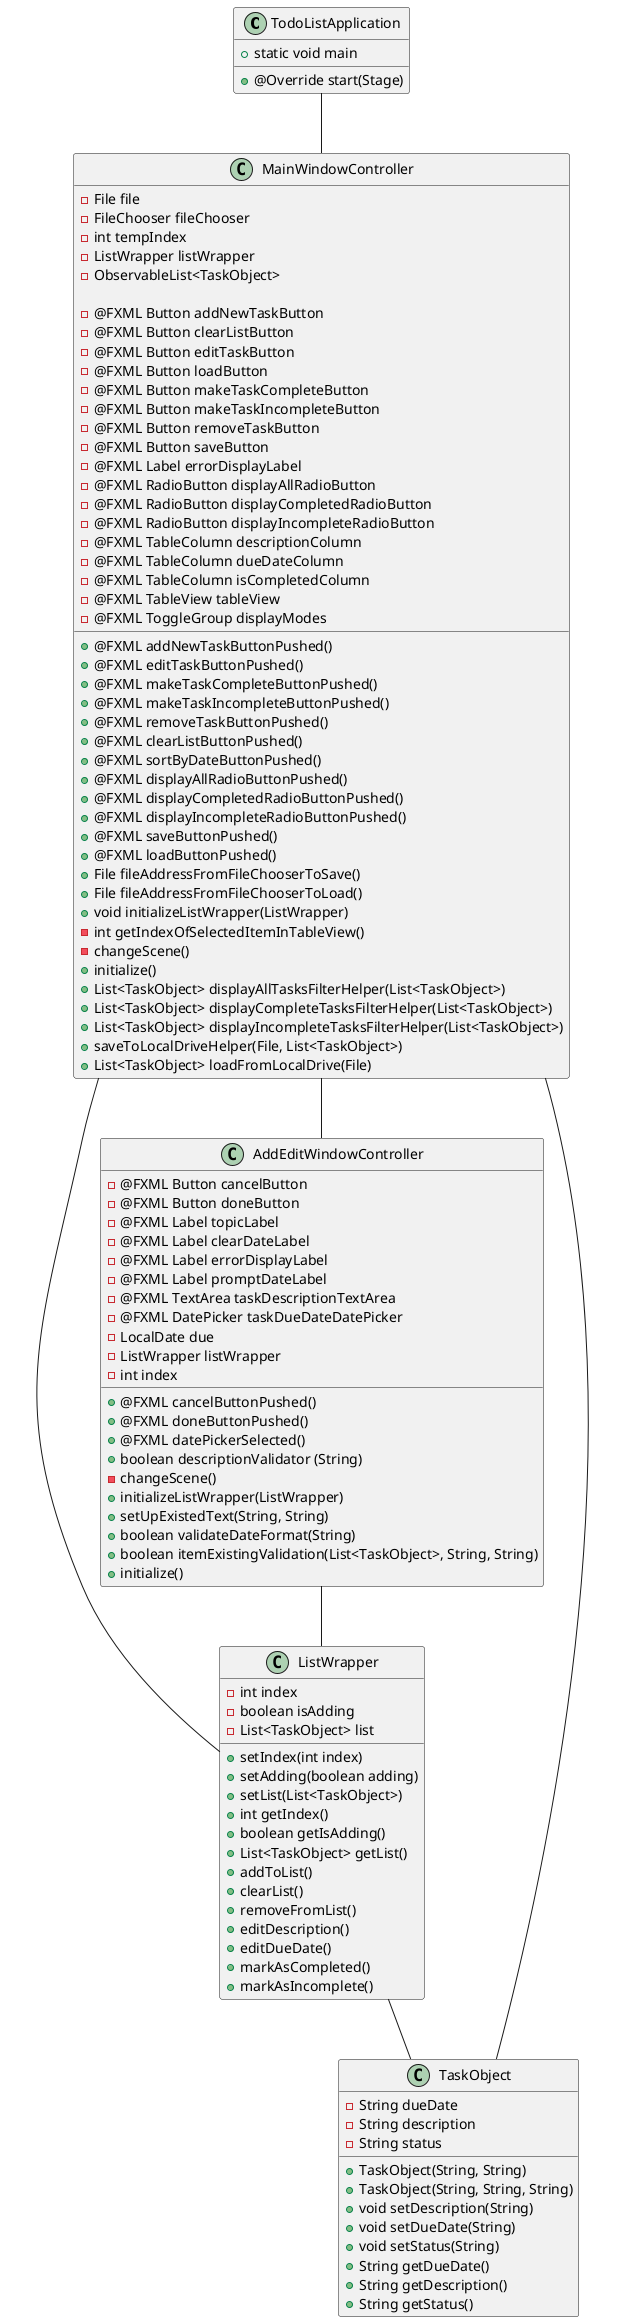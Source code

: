 @startuml
class TodoListApplication {
    + @Override start(Stage)
    + static void main
}

class ListWrapper {
    - int index
    - boolean isAdding
    - List<TaskObject> list
    + setIndex(int index)
    + setAdding(boolean adding)
    + setList(List<TaskObject>)
    + int getIndex()
    + boolean getIsAdding()
    + List<TaskObject> getList()
    + addToList()
    + clearList()
    + removeFromList()
    + editDescription()
    + editDueDate()
    + markAsCompleted()
    + markAsIncomplete()
}

class TaskObject {
    - String dueDate
    - String description
    - String status
    + TaskObject(String, String)
    + TaskObject(String, String, String)
    + void setDescription(String)
    + void setDueDate(String)
    + void setStatus(String)
    + String getDueDate()
    + String getDescription()
    + String getStatus()
}

class MainWindowController {
    - File file
    - FileChooser fileChooser
    - int tempIndex
    - ListWrapper listWrapper
    - ObservableList<TaskObject>

    - @FXML Button addNewTaskButton
    - @FXML Button clearListButton
    - @FXML Button editTaskButton
    - @FXML Button loadButton
    - @FXML Button makeTaskCompleteButton
    - @FXML Button makeTaskIncompleteButton
    - @FXML Button removeTaskButton
    - @FXML Button saveButton
    - @FXML Label errorDisplayLabel
    - @FXML RadioButton displayAllRadioButton
    - @FXML RadioButton displayCompletedRadioButton
    - @FXML RadioButton displayIncompleteRadioButton
    - @FXML TableColumn descriptionColumn
    - @FXML TableColumn dueDateColumn
    - @FXML TableColumn isCompletedColumn
    - @FXML TableView tableView
    - @FXML ToggleGroup displayModes

    + @FXML addNewTaskButtonPushed()
    + @FXML editTaskButtonPushed()
    + @FXML makeTaskCompleteButtonPushed()
    + @FXML makeTaskIncompleteButtonPushed()
    + @FXML removeTaskButtonPushed()
    + @FXML clearListButtonPushed()
    + @FXML sortByDateButtonPushed()
    + @FXML displayAllRadioButtonPushed()
    + @FXML displayCompletedRadioButtonPushed()
    + @FXML displayIncompleteRadioButtonPushed()
    + @FXML saveButtonPushed()
    + @FXML loadButtonPushed()
    + File fileAddressFromFileChooserToSave()
    + File fileAddressFromFileChooserToLoad()
    + void initializeListWrapper(ListWrapper)
    - int getIndexOfSelectedItemInTableView()
    - changeScene()
    + initialize()
    + List<TaskObject> displayAllTasksFilterHelper(List<TaskObject>)
    + List<TaskObject> displayCompleteTasksFilterHelper(List<TaskObject>)
    + List<TaskObject> displayIncompleteTasksFilterHelper(List<TaskObject>)
    + saveToLocalDriveHelper(File, List<TaskObject>)
    + List<TaskObject> loadFromLocalDrive(File)

}
class AddEditWindowController {
    - @FXML Button cancelButton
    - @FXML Button doneButton
    - @FXML Label topicLabel
    - @FXML Label clearDateLabel
    - @FXML Label errorDisplayLabel
    - @FXML Label promptDateLabel
    - @FXML TextArea taskDescriptionTextArea
    - @FXML DatePicker taskDueDateDatePicker
    - LocalDate due
    - ListWrapper listWrapper
    - int index

    + @FXML cancelButtonPushed()
    + @FXML doneButtonPushed()
    + @FXML datePickerSelected()
    + boolean descriptionValidator (String)
    - changeScene()
    + initializeListWrapper(ListWrapper)
    + setUpExistedText(String, String)
    + boolean validateDateFormat(String)
    + boolean itemExistingValidation(List<TaskObject>, String, String)
    + initialize()
}

TodoListApplication -- MainWindowController
MainWindowController -- AddEditWindowController
MainWindowController --- ListWrapper
MainWindowController -- TaskObject
AddEditWindowController -- ListWrapper
ListWrapper -- TaskObject
@enduml